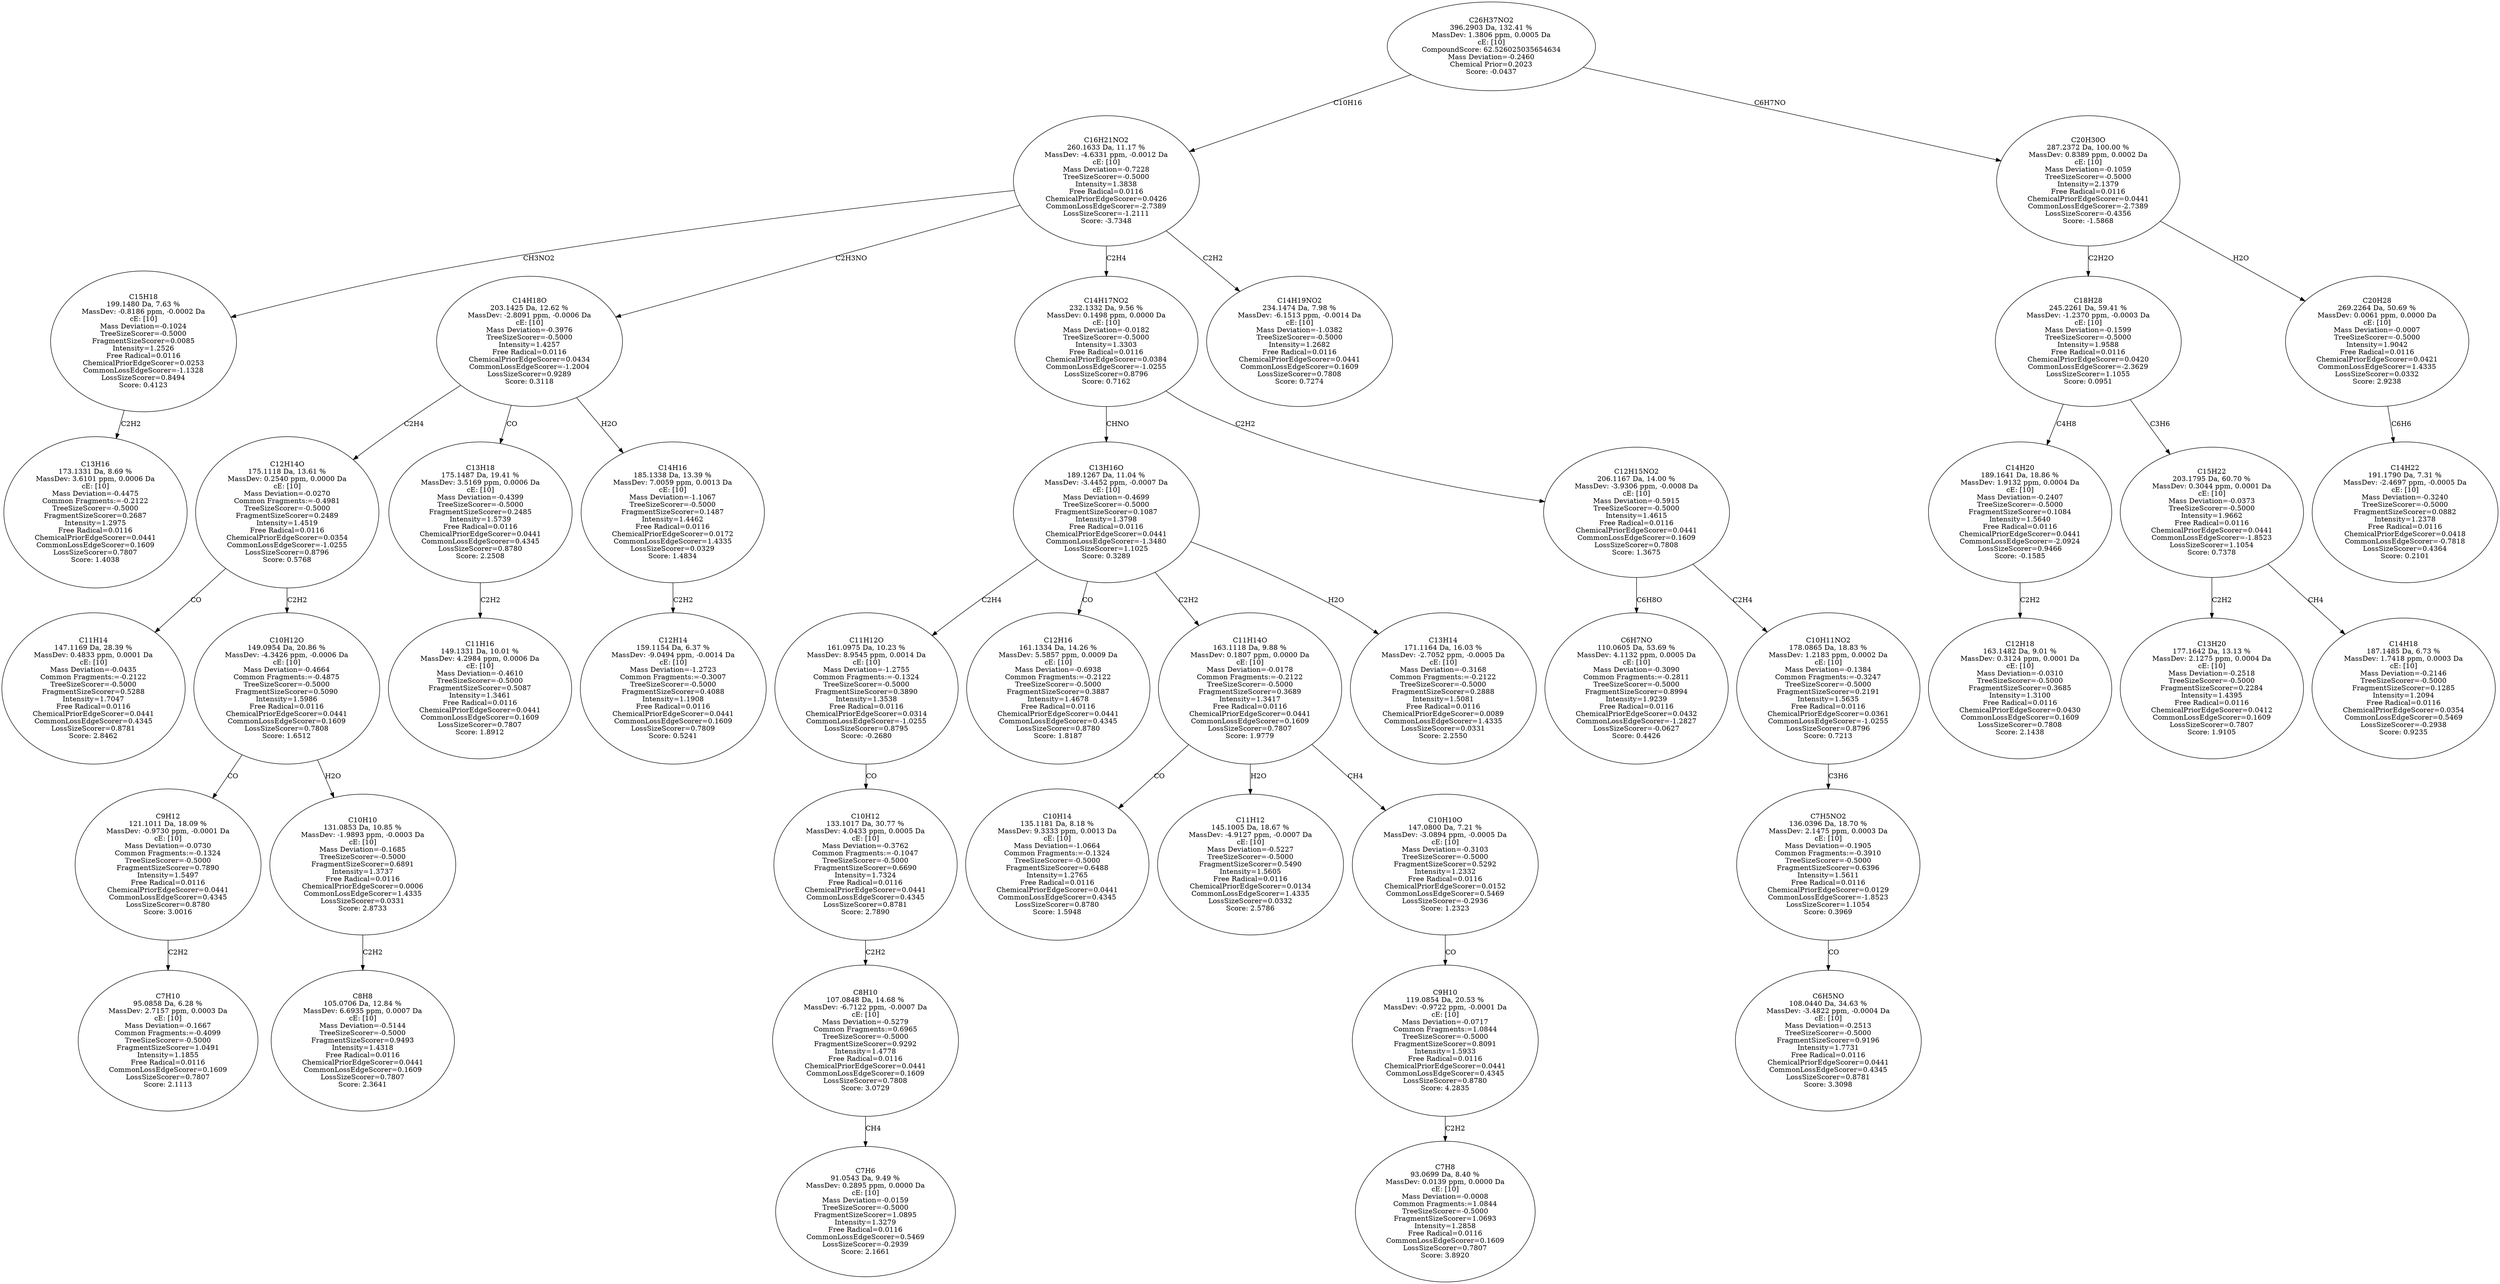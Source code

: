 strict digraph {
v1 [label="C13H16\n173.1331 Da, 8.69 %\nMassDev: 3.6101 ppm, 0.0006 Da\ncE: [10]\nMass Deviation=-0.4475\nCommon Fragments:=-0.2122\nTreeSizeScorer=-0.5000\nFragmentSizeScorer=0.2687\nIntensity=1.2975\nFree Radical=0.0116\nChemicalPriorEdgeScorer=0.0441\nCommonLossEdgeScorer=0.1609\nLossSizeScorer=0.7807\nScore: 1.4038"];
v2 [label="C15H18\n199.1480 Da, 7.63 %\nMassDev: -0.8186 ppm, -0.0002 Da\ncE: [10]\nMass Deviation=-0.1024\nTreeSizeScorer=-0.5000\nFragmentSizeScorer=0.0085\nIntensity=1.2526\nFree Radical=0.0116\nChemicalPriorEdgeScorer=0.0253\nCommonLossEdgeScorer=-1.1328\nLossSizeScorer=0.8494\nScore: 0.4123"];
v3 [label="C11H14\n147.1169 Da, 28.39 %\nMassDev: 0.4833 ppm, 0.0001 Da\ncE: [10]\nMass Deviation=-0.0435\nCommon Fragments:=-0.2122\nTreeSizeScorer=-0.5000\nFragmentSizeScorer=0.5288\nIntensity=1.7047\nFree Radical=0.0116\nChemicalPriorEdgeScorer=0.0441\nCommonLossEdgeScorer=0.4345\nLossSizeScorer=0.8781\nScore: 2.8462"];
v4 [label="C7H10\n95.0858 Da, 6.28 %\nMassDev: 2.7157 ppm, 0.0003 Da\ncE: [10]\nMass Deviation=-0.1667\nCommon Fragments:=-0.4099\nTreeSizeScorer=-0.5000\nFragmentSizeScorer=1.0491\nIntensity=1.1855\nFree Radical=0.0116\nCommonLossEdgeScorer=0.1609\nLossSizeScorer=0.7807\nScore: 2.1113"];
v5 [label="C9H12\n121.1011 Da, 18.09 %\nMassDev: -0.9730 ppm, -0.0001 Da\ncE: [10]\nMass Deviation=-0.0730\nCommon Fragments:=-0.1324\nTreeSizeScorer=-0.5000\nFragmentSizeScorer=0.7890\nIntensity=1.5497\nFree Radical=0.0116\nChemicalPriorEdgeScorer=0.0441\nCommonLossEdgeScorer=0.4345\nLossSizeScorer=0.8780\nScore: 3.0016"];
v6 [label="C8H8\n105.0706 Da, 12.84 %\nMassDev: 6.6935 ppm, 0.0007 Da\ncE: [10]\nMass Deviation=-0.5144\nTreeSizeScorer=-0.5000\nFragmentSizeScorer=0.9493\nIntensity=1.4318\nFree Radical=0.0116\nChemicalPriorEdgeScorer=0.0441\nCommonLossEdgeScorer=0.1609\nLossSizeScorer=0.7807\nScore: 2.3641"];
v7 [label="C10H10\n131.0853 Da, 10.85 %\nMassDev: -1.9893 ppm, -0.0003 Da\ncE: [10]\nMass Deviation=-0.1685\nTreeSizeScorer=-0.5000\nFragmentSizeScorer=0.6891\nIntensity=1.3737\nFree Radical=0.0116\nChemicalPriorEdgeScorer=0.0006\nCommonLossEdgeScorer=1.4335\nLossSizeScorer=0.0331\nScore: 2.8733"];
v8 [label="C10H12O\n149.0954 Da, 20.86 %\nMassDev: -4.3426 ppm, -0.0006 Da\ncE: [10]\nMass Deviation=-0.4664\nCommon Fragments:=-0.4875\nTreeSizeScorer=-0.5000\nFragmentSizeScorer=0.5090\nIntensity=1.5986\nFree Radical=0.0116\nChemicalPriorEdgeScorer=0.0441\nCommonLossEdgeScorer=0.1609\nLossSizeScorer=0.7808\nScore: 1.6512"];
v9 [label="C12H14O\n175.1118 Da, 13.61 %\nMassDev: 0.2540 ppm, 0.0000 Da\ncE: [10]\nMass Deviation=-0.0270\nCommon Fragments:=-0.4981\nTreeSizeScorer=-0.5000\nFragmentSizeScorer=0.2489\nIntensity=1.4519\nFree Radical=0.0116\nChemicalPriorEdgeScorer=0.0354\nCommonLossEdgeScorer=-1.0255\nLossSizeScorer=0.8796\nScore: 0.5768"];
v10 [label="C11H16\n149.1331 Da, 10.01 %\nMassDev: 4.2984 ppm, 0.0006 Da\ncE: [10]\nMass Deviation=-0.4610\nTreeSizeScorer=-0.5000\nFragmentSizeScorer=0.5087\nIntensity=1.3461\nFree Radical=0.0116\nChemicalPriorEdgeScorer=0.0441\nCommonLossEdgeScorer=0.1609\nLossSizeScorer=0.7807\nScore: 1.8912"];
v11 [label="C13H18\n175.1487 Da, 19.41 %\nMassDev: 3.5169 ppm, 0.0006 Da\ncE: [10]\nMass Deviation=-0.4399\nTreeSizeScorer=-0.5000\nFragmentSizeScorer=0.2485\nIntensity=1.5739\nFree Radical=0.0116\nChemicalPriorEdgeScorer=0.0441\nCommonLossEdgeScorer=0.4345\nLossSizeScorer=0.8780\nScore: 2.2508"];
v12 [label="C12H14\n159.1154 Da, 6.37 %\nMassDev: -9.0494 ppm, -0.0014 Da\ncE: [10]\nMass Deviation=-1.2723\nCommon Fragments:=-0.3007\nTreeSizeScorer=-0.5000\nFragmentSizeScorer=0.4088\nIntensity=1.1908\nFree Radical=0.0116\nChemicalPriorEdgeScorer=0.0441\nCommonLossEdgeScorer=0.1609\nLossSizeScorer=0.7809\nScore: 0.5241"];
v13 [label="C14H16\n185.1338 Da, 13.39 %\nMassDev: 7.0059 ppm, 0.0013 Da\ncE: [10]\nMass Deviation=-1.1067\nTreeSizeScorer=-0.5000\nFragmentSizeScorer=0.1487\nIntensity=1.4462\nFree Radical=0.0116\nChemicalPriorEdgeScorer=0.0172\nCommonLossEdgeScorer=1.4335\nLossSizeScorer=0.0329\nScore: 1.4834"];
v14 [label="C14H18O\n203.1425 Da, 12.62 %\nMassDev: -2.8091 ppm, -0.0006 Da\ncE: [10]\nMass Deviation=-0.3976\nTreeSizeScorer=-0.5000\nIntensity=1.4257\nFree Radical=0.0116\nChemicalPriorEdgeScorer=0.0434\nCommonLossEdgeScorer=-1.2004\nLossSizeScorer=0.9289\nScore: 0.3118"];
v15 [label="C7H6\n91.0543 Da, 9.49 %\nMassDev: 0.2895 ppm, 0.0000 Da\ncE: [10]\nMass Deviation=-0.0159\nTreeSizeScorer=-0.5000\nFragmentSizeScorer=1.0895\nIntensity=1.3279\nFree Radical=0.0116\nCommonLossEdgeScorer=0.5469\nLossSizeScorer=-0.2939\nScore: 2.1661"];
v16 [label="C8H10\n107.0848 Da, 14.68 %\nMassDev: -6.7122 ppm, -0.0007 Da\ncE: [10]\nMass Deviation=-0.5279\nCommon Fragments:=0.6965\nTreeSizeScorer=-0.5000\nFragmentSizeScorer=0.9292\nIntensity=1.4778\nFree Radical=0.0116\nChemicalPriorEdgeScorer=0.0441\nCommonLossEdgeScorer=0.1609\nLossSizeScorer=0.7808\nScore: 3.0729"];
v17 [label="C10H12\n133.1017 Da, 30.77 %\nMassDev: 4.0433 ppm, 0.0005 Da\ncE: [10]\nMass Deviation=-0.3762\nCommon Fragments:=-0.1047\nTreeSizeScorer=-0.5000\nFragmentSizeScorer=0.6690\nIntensity=1.7324\nFree Radical=0.0116\nChemicalPriorEdgeScorer=0.0441\nCommonLossEdgeScorer=0.4345\nLossSizeScorer=0.8781\nScore: 2.7890"];
v18 [label="C11H12O\n161.0975 Da, 10.23 %\nMassDev: 8.9545 ppm, 0.0014 Da\ncE: [10]\nMass Deviation=-1.2755\nCommon Fragments:=-0.1324\nTreeSizeScorer=-0.5000\nFragmentSizeScorer=0.3890\nIntensity=1.3538\nFree Radical=0.0116\nChemicalPriorEdgeScorer=0.0314\nCommonLossEdgeScorer=-1.0255\nLossSizeScorer=0.8795\nScore: -0.2680"];
v19 [label="C12H16\n161.1334 Da, 14.26 %\nMassDev: 5.5857 ppm, 0.0009 Da\ncE: [10]\nMass Deviation=-0.6938\nCommon Fragments:=-0.2122\nTreeSizeScorer=-0.5000\nFragmentSizeScorer=0.3887\nIntensity=1.4678\nFree Radical=0.0116\nChemicalPriorEdgeScorer=0.0441\nCommonLossEdgeScorer=0.4345\nLossSizeScorer=0.8780\nScore: 1.8187"];
v20 [label="C10H14\n135.1181 Da, 8.18 %\nMassDev: 9.3333 ppm, 0.0013 Da\ncE: [10]\nMass Deviation=-1.0664\nCommon Fragments:=-0.1324\nTreeSizeScorer=-0.5000\nFragmentSizeScorer=0.6488\nIntensity=1.2765\nFree Radical=0.0116\nChemicalPriorEdgeScorer=0.0441\nCommonLossEdgeScorer=0.4345\nLossSizeScorer=0.8780\nScore: 1.5948"];
v21 [label="C11H12\n145.1005 Da, 18.67 %\nMassDev: -4.9127 ppm, -0.0007 Da\ncE: [10]\nMass Deviation=-0.5227\nTreeSizeScorer=-0.5000\nFragmentSizeScorer=0.5490\nIntensity=1.5605\nFree Radical=0.0116\nChemicalPriorEdgeScorer=0.0134\nCommonLossEdgeScorer=1.4335\nLossSizeScorer=0.0332\nScore: 2.5786"];
v22 [label="C7H8\n93.0699 Da, 8.40 %\nMassDev: 0.0139 ppm, 0.0000 Da\ncE: [10]\nMass Deviation=-0.0008\nCommon Fragments:=1.0844\nTreeSizeScorer=-0.5000\nFragmentSizeScorer=1.0693\nIntensity=1.2858\nFree Radical=0.0116\nCommonLossEdgeScorer=0.1609\nLossSizeScorer=0.7807\nScore: 3.8920"];
v23 [label="C9H10\n119.0854 Da, 20.53 %\nMassDev: -0.9722 ppm, -0.0001 Da\ncE: [10]\nMass Deviation=-0.0717\nCommon Fragments:=1.0844\nTreeSizeScorer=-0.5000\nFragmentSizeScorer=0.8091\nIntensity=1.5933\nFree Radical=0.0116\nChemicalPriorEdgeScorer=0.0441\nCommonLossEdgeScorer=0.4345\nLossSizeScorer=0.8780\nScore: 4.2835"];
v24 [label="C10H10O\n147.0800 Da, 7.21 %\nMassDev: -3.0894 ppm, -0.0005 Da\ncE: [10]\nMass Deviation=-0.3103\nTreeSizeScorer=-0.5000\nFragmentSizeScorer=0.5292\nIntensity=1.2332\nFree Radical=0.0116\nChemicalPriorEdgeScorer=0.0152\nCommonLossEdgeScorer=0.5469\nLossSizeScorer=-0.2936\nScore: 1.2323"];
v25 [label="C11H14O\n163.1118 Da, 9.88 %\nMassDev: 0.1807 ppm, 0.0000 Da\ncE: [10]\nMass Deviation=-0.0178\nCommon Fragments:=-0.2122\nTreeSizeScorer=-0.5000\nFragmentSizeScorer=0.3689\nIntensity=1.3417\nFree Radical=0.0116\nChemicalPriorEdgeScorer=0.0441\nCommonLossEdgeScorer=0.1609\nLossSizeScorer=0.7807\nScore: 1.9779"];
v26 [label="C13H14\n171.1164 Da, 16.03 %\nMassDev: -2.7052 ppm, -0.0005 Da\ncE: [10]\nMass Deviation=-0.3168\nCommon Fragments:=-0.2122\nTreeSizeScorer=-0.5000\nFragmentSizeScorer=0.2888\nIntensity=1.5081\nFree Radical=0.0116\nChemicalPriorEdgeScorer=0.0089\nCommonLossEdgeScorer=1.4335\nLossSizeScorer=0.0331\nScore: 2.2550"];
v27 [label="C13H16O\n189.1267 Da, 11.04 %\nMassDev: -3.4452 ppm, -0.0007 Da\ncE: [10]\nMass Deviation=-0.4699\nTreeSizeScorer=-0.5000\nFragmentSizeScorer=0.1087\nIntensity=1.3798\nFree Radical=0.0116\nChemicalPriorEdgeScorer=0.0441\nCommonLossEdgeScorer=-1.3480\nLossSizeScorer=1.1025\nScore: 0.3289"];
v28 [label="C6H7NO\n110.0605 Da, 53.69 %\nMassDev: 4.1132 ppm, 0.0005 Da\ncE: [10]\nMass Deviation=-0.3090\nCommon Fragments:=-0.2811\nTreeSizeScorer=-0.5000\nFragmentSizeScorer=0.8994\nIntensity=1.9239\nFree Radical=0.0116\nChemicalPriorEdgeScorer=0.0432\nCommonLossEdgeScorer=-1.2827\nLossSizeScorer=-0.0627\nScore: 0.4426"];
v29 [label="C6H5NO\n108.0440 Da, 34.63 %\nMassDev: -3.4822 ppm, -0.0004 Da\ncE: [10]\nMass Deviation=-0.2513\nTreeSizeScorer=-0.5000\nFragmentSizeScorer=0.9196\nIntensity=1.7731\nFree Radical=0.0116\nChemicalPriorEdgeScorer=0.0441\nCommonLossEdgeScorer=0.4345\nLossSizeScorer=0.8781\nScore: 3.3098"];
v30 [label="C7H5NO2\n136.0396 Da, 18.70 %\nMassDev: 2.1475 ppm, 0.0003 Da\ncE: [10]\nMass Deviation=-0.1905\nCommon Fragments:=-0.3910\nTreeSizeScorer=-0.5000\nFragmentSizeScorer=0.6396\nIntensity=1.5611\nFree Radical=0.0116\nChemicalPriorEdgeScorer=0.0129\nCommonLossEdgeScorer=-1.8523\nLossSizeScorer=1.1054\nScore: 0.3969"];
v31 [label="C10H11NO2\n178.0865 Da, 18.83 %\nMassDev: 1.2183 ppm, 0.0002 Da\ncE: [10]\nMass Deviation=-0.1384\nCommon Fragments:=-0.3247\nTreeSizeScorer=-0.5000\nFragmentSizeScorer=0.2191\nIntensity=1.5635\nFree Radical=0.0116\nChemicalPriorEdgeScorer=0.0361\nCommonLossEdgeScorer=-1.0255\nLossSizeScorer=0.8796\nScore: 0.7213"];
v32 [label="C12H15NO2\n206.1167 Da, 14.00 %\nMassDev: -3.9306 ppm, -0.0008 Da\ncE: [10]\nMass Deviation=-0.5915\nTreeSizeScorer=-0.5000\nIntensity=1.4615\nFree Radical=0.0116\nChemicalPriorEdgeScorer=0.0441\nCommonLossEdgeScorer=0.1609\nLossSizeScorer=0.7808\nScore: 1.3675"];
v33 [label="C14H17NO2\n232.1332 Da, 9.56 %\nMassDev: 0.1498 ppm, 0.0000 Da\ncE: [10]\nMass Deviation=-0.0182\nTreeSizeScorer=-0.5000\nIntensity=1.3303\nFree Radical=0.0116\nChemicalPriorEdgeScorer=0.0384\nCommonLossEdgeScorer=-1.0255\nLossSizeScorer=0.8796\nScore: 0.7162"];
v34 [label="C14H19NO2\n234.1474 Da, 7.98 %\nMassDev: -6.1513 ppm, -0.0014 Da\ncE: [10]\nMass Deviation=-1.0382\nTreeSizeScorer=-0.5000\nIntensity=1.2682\nFree Radical=0.0116\nChemicalPriorEdgeScorer=0.0441\nCommonLossEdgeScorer=0.1609\nLossSizeScorer=0.7808\nScore: 0.7274"];
v35 [label="C16H21NO2\n260.1633 Da, 11.17 %\nMassDev: -4.6331 ppm, -0.0012 Da\ncE: [10]\nMass Deviation=-0.7228\nTreeSizeScorer=-0.5000\nIntensity=1.3838\nFree Radical=0.0116\nChemicalPriorEdgeScorer=0.0426\nCommonLossEdgeScorer=-2.7389\nLossSizeScorer=-1.2111\nScore: -3.7348"];
v36 [label="C12H18\n163.1482 Da, 9.01 %\nMassDev: 0.3124 ppm, 0.0001 Da\ncE: [10]\nMass Deviation=-0.0310\nTreeSizeScorer=-0.5000\nFragmentSizeScorer=0.3685\nIntensity=1.3100\nFree Radical=0.0116\nChemicalPriorEdgeScorer=0.0430\nCommonLossEdgeScorer=0.1609\nLossSizeScorer=0.7808\nScore: 2.1438"];
v37 [label="C14H20\n189.1641 Da, 18.86 %\nMassDev: 1.9132 ppm, 0.0004 Da\ncE: [10]\nMass Deviation=-0.2407\nTreeSizeScorer=-0.5000\nFragmentSizeScorer=0.1084\nIntensity=1.5640\nFree Radical=0.0116\nChemicalPriorEdgeScorer=0.0441\nCommonLossEdgeScorer=-2.0924\nLossSizeScorer=0.9466\nScore: -0.1585"];
v38 [label="C13H20\n177.1642 Da, 13.13 %\nMassDev: 2.1275 ppm, 0.0004 Da\ncE: [10]\nMass Deviation=-0.2518\nTreeSizeScorer=-0.5000\nFragmentSizeScorer=0.2284\nIntensity=1.4395\nFree Radical=0.0116\nChemicalPriorEdgeScorer=0.0412\nCommonLossEdgeScorer=0.1609\nLossSizeScorer=0.7807\nScore: 1.9105"];
v39 [label="C14H18\n187.1485 Da, 6.73 %\nMassDev: 1.7418 ppm, 0.0003 Da\ncE: [10]\nMass Deviation=-0.2146\nTreeSizeScorer=-0.5000\nFragmentSizeScorer=0.1285\nIntensity=1.2094\nFree Radical=0.0116\nChemicalPriorEdgeScorer=0.0354\nCommonLossEdgeScorer=0.5469\nLossSizeScorer=-0.2938\nScore: 0.9235"];
v40 [label="C15H22\n203.1795 Da, 60.70 %\nMassDev: 0.3044 ppm, 0.0001 Da\ncE: [10]\nMass Deviation=-0.0373\nTreeSizeScorer=-0.5000\nIntensity=1.9662\nFree Radical=0.0116\nChemicalPriorEdgeScorer=0.0441\nCommonLossEdgeScorer=-1.8523\nLossSizeScorer=1.1054\nScore: 0.7378"];
v41 [label="C18H28\n245.2261 Da, 59.41 %\nMassDev: -1.2370 ppm, -0.0003 Da\ncE: [10]\nMass Deviation=-0.1599\nTreeSizeScorer=-0.5000\nIntensity=1.9588\nFree Radical=0.0116\nChemicalPriorEdgeScorer=0.0420\nCommonLossEdgeScorer=-2.3629\nLossSizeScorer=1.1055\nScore: 0.0951"];
v42 [label="C14H22\n191.1790 Da, 7.31 %\nMassDev: -2.4697 ppm, -0.0005 Da\ncE: [10]\nMass Deviation=-0.3240\nTreeSizeScorer=-0.5000\nFragmentSizeScorer=0.0882\nIntensity=1.2378\nFree Radical=0.0116\nChemicalPriorEdgeScorer=0.0418\nCommonLossEdgeScorer=-0.7818\nLossSizeScorer=0.4364\nScore: 0.2101"];
v43 [label="C20H28\n269.2264 Da, 50.69 %\nMassDev: 0.0061 ppm, 0.0000 Da\ncE: [10]\nMass Deviation=-0.0007\nTreeSizeScorer=-0.5000\nIntensity=1.9042\nFree Radical=0.0116\nChemicalPriorEdgeScorer=0.0421\nCommonLossEdgeScorer=1.4335\nLossSizeScorer=0.0332\nScore: 2.9238"];
v44 [label="C20H30O\n287.2372 Da, 100.00 %\nMassDev: 0.8389 ppm, 0.0002 Da\ncE: [10]\nMass Deviation=-0.1059\nTreeSizeScorer=-0.5000\nIntensity=2.1379\nFree Radical=0.0116\nChemicalPriorEdgeScorer=0.0441\nCommonLossEdgeScorer=-2.7389\nLossSizeScorer=-0.4356\nScore: -1.5868"];
v45 [label="C26H37NO2\n396.2903 Da, 132.41 %\nMassDev: 1.3806 ppm, 0.0005 Da\ncE: [10]\nCompoundScore: 62.526025035654634\nMass Deviation=-0.2460\nChemical Prior=0.2023\nScore: -0.0437"];
v2 -> v1 [label="C2H2"];
v35 -> v2 [label="CH3NO2"];
v9 -> v3 [label="CO"];
v5 -> v4 [label="C2H2"];
v8 -> v5 [label="CO"];
v7 -> v6 [label="C2H2"];
v8 -> v7 [label="H2O"];
v9 -> v8 [label="C2H2"];
v14 -> v9 [label="C2H4"];
v11 -> v10 [label="C2H2"];
v14 -> v11 [label="CO"];
v13 -> v12 [label="C2H2"];
v14 -> v13 [label="H2O"];
v35 -> v14 [label="C2H3NO"];
v16 -> v15 [label="CH4"];
v17 -> v16 [label="C2H2"];
v18 -> v17 [label="CO"];
v27 -> v18 [label="C2H4"];
v27 -> v19 [label="CO"];
v25 -> v20 [label="CO"];
v25 -> v21 [label="H2O"];
v23 -> v22 [label="C2H2"];
v24 -> v23 [label="CO"];
v25 -> v24 [label="CH4"];
v27 -> v25 [label="C2H2"];
v27 -> v26 [label="H2O"];
v33 -> v27 [label="CHNO"];
v32 -> v28 [label="C6H8O"];
v30 -> v29 [label="CO"];
v31 -> v30 [label="C3H6"];
v32 -> v31 [label="C2H4"];
v33 -> v32 [label="C2H2"];
v35 -> v33 [label="C2H4"];
v35 -> v34 [label="C2H2"];
v45 -> v35 [label="C10H16"];
v37 -> v36 [label="C2H2"];
v41 -> v37 [label="C4H8"];
v40 -> v38 [label="C2H2"];
v40 -> v39 [label="CH4"];
v41 -> v40 [label="C3H6"];
v44 -> v41 [label="C2H2O"];
v43 -> v42 [label="C6H6"];
v44 -> v43 [label="H2O"];
v45 -> v44 [label="C6H7NO"];
}